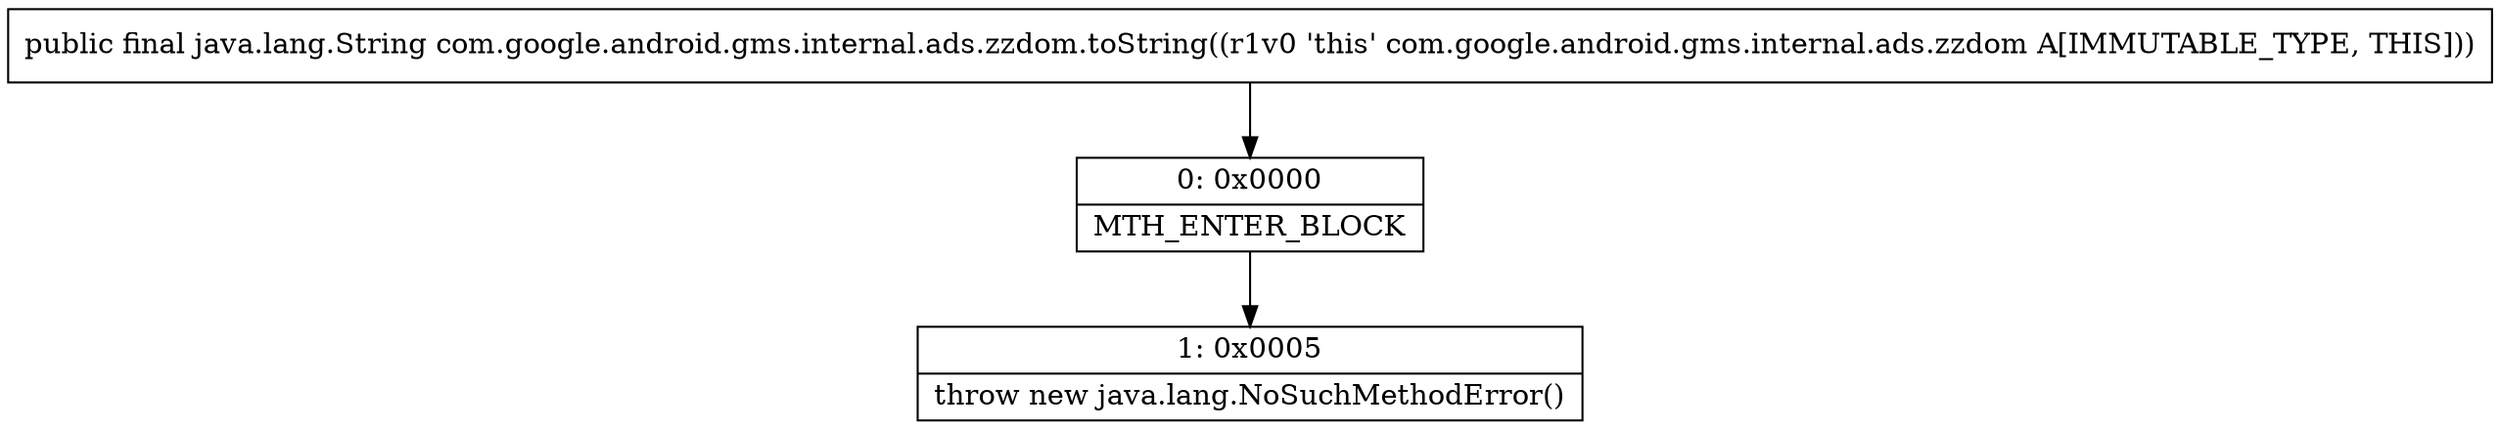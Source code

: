digraph "CFG forcom.google.android.gms.internal.ads.zzdom.toString()Ljava\/lang\/String;" {
Node_0 [shape=record,label="{0\:\ 0x0000|MTH_ENTER_BLOCK\l}"];
Node_1 [shape=record,label="{1\:\ 0x0005|throw new java.lang.NoSuchMethodError()\l}"];
MethodNode[shape=record,label="{public final java.lang.String com.google.android.gms.internal.ads.zzdom.toString((r1v0 'this' com.google.android.gms.internal.ads.zzdom A[IMMUTABLE_TYPE, THIS])) }"];
MethodNode -> Node_0;
Node_0 -> Node_1;
}

